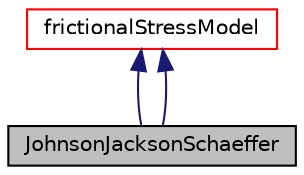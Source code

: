 digraph "JohnsonJacksonSchaeffer"
{
  bgcolor="transparent";
  edge [fontname="Helvetica",fontsize="10",labelfontname="Helvetica",labelfontsize="10"];
  node [fontname="Helvetica",fontsize="10",shape=record];
  Node1 [label="JohnsonJacksonSchaeffer",height=0.2,width=0.4,color="black", fillcolor="grey75", style="filled" fontcolor="black"];
  Node2 -> Node1 [dir="back",color="midnightblue",fontsize="10",style="solid",fontname="Helvetica"];
  Node2 [label="frictionalStressModel",height=0.2,width=0.4,color="red",URL="$classFoam_1_1kineticTheoryModels_1_1frictionalStressModel.html"];
  Node2 -> Node1 [dir="back",color="midnightblue",fontsize="10",style="solid",fontname="Helvetica"];
}
